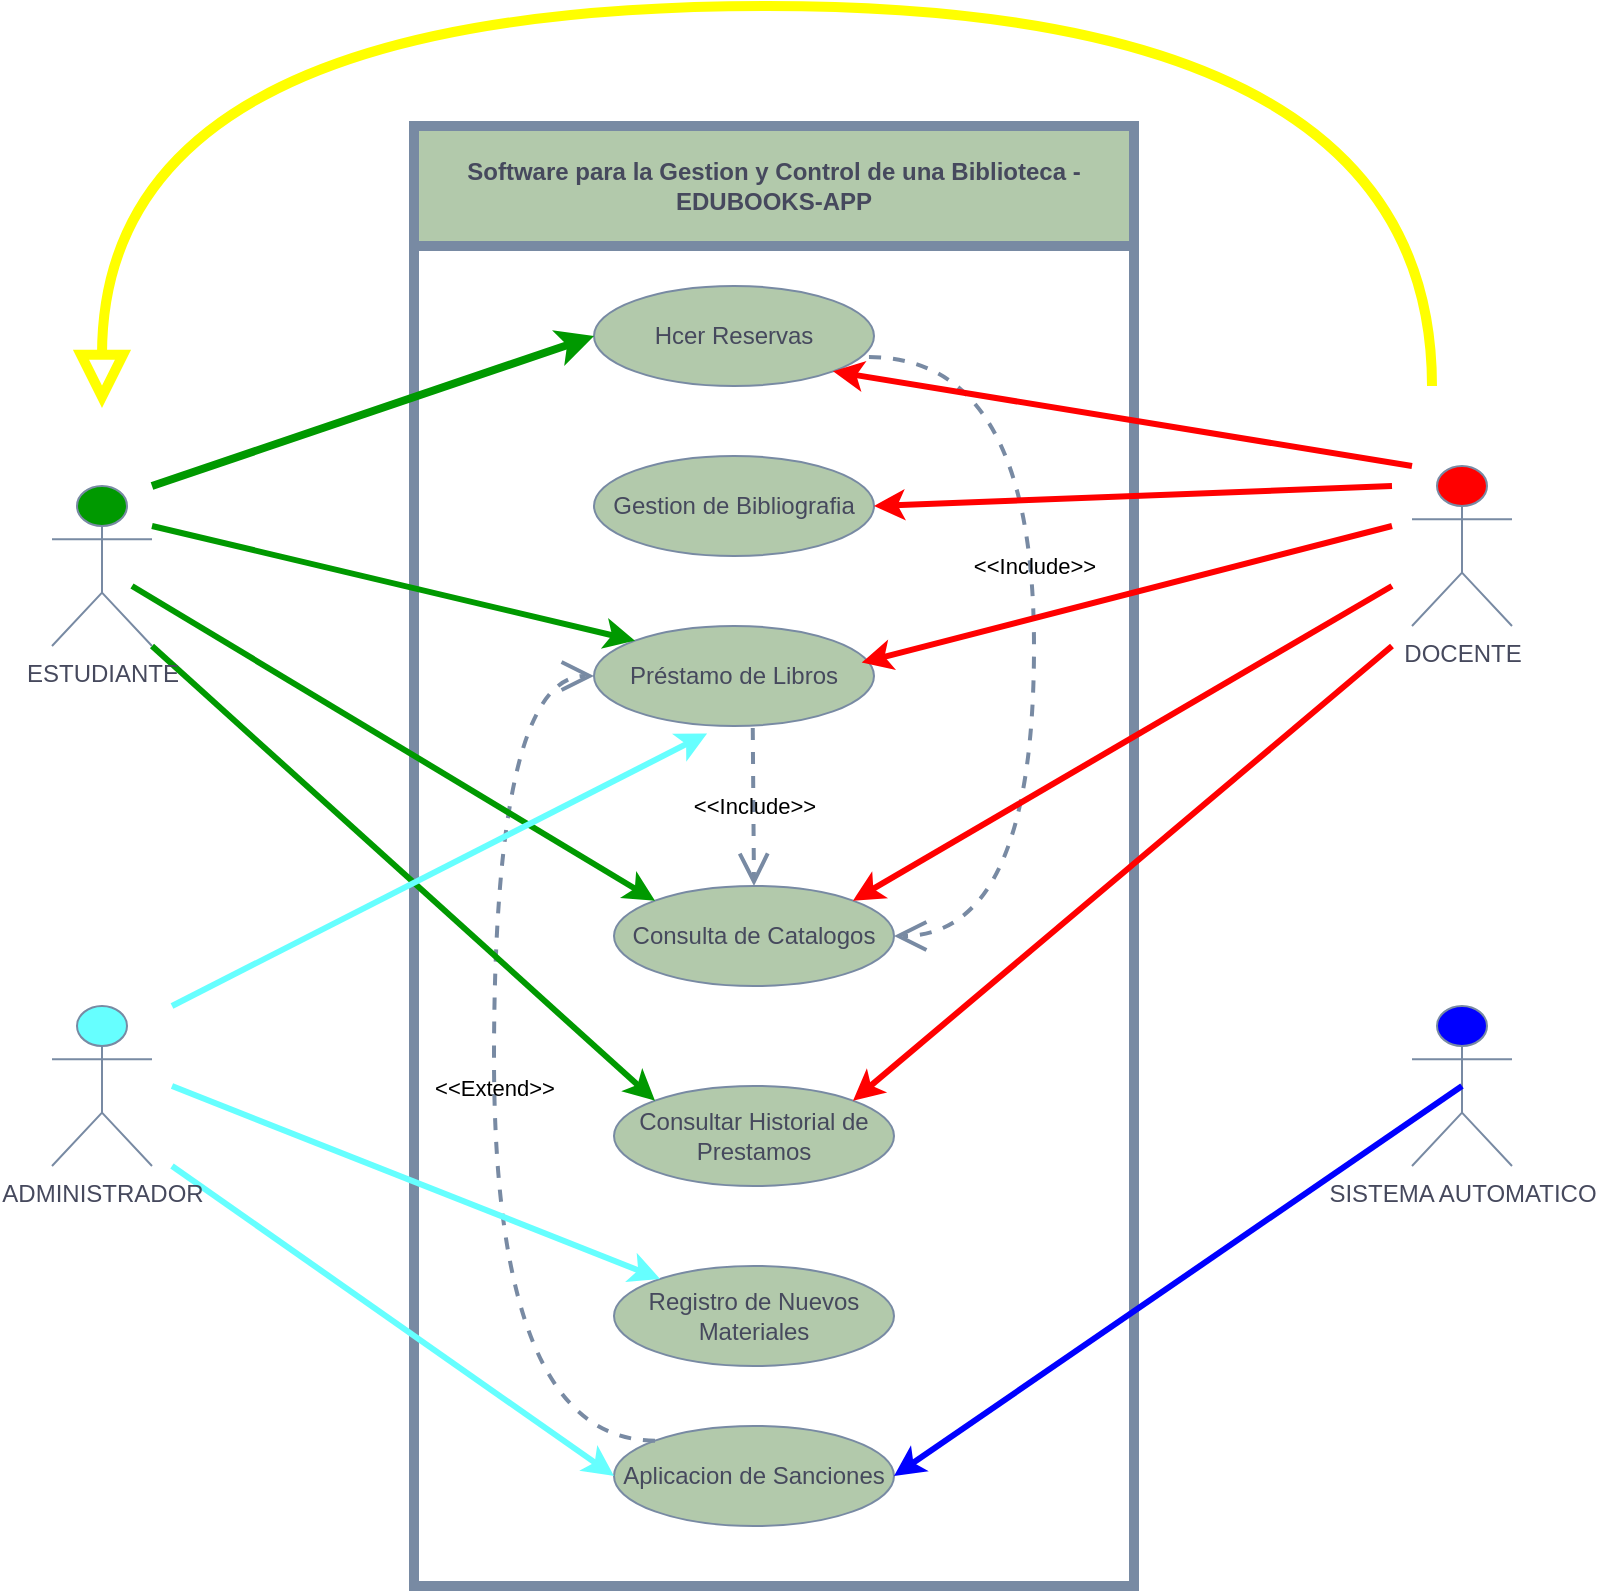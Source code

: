 <mxfile version="28.2.0">
  <diagram name="Página-1" id="LVOosRXWXuSu_k4TLunQ">
    <mxGraphModel dx="1096" dy="374" grid="1" gridSize="10" guides="1" tooltips="1" connect="1" arrows="1" fold="1" page="1" pageScale="1" pageWidth="827" pageHeight="1169" math="0" shadow="0">
      <root>
        <mxCell id="0" />
        <mxCell id="1" parent="0" />
        <mxCell id="Lz8piQgMfYXoEnLgCTGk-1" value="&lt;font style=&quot;vertical-align: inherit;&quot; dir=&quot;auto&quot;&gt;&lt;font style=&quot;vertical-align: inherit;&quot; dir=&quot;auto&quot;&gt;Software para la Gestion y Control de una Biblioteca - EDUBOOKS-APP&lt;/font&gt;&lt;/font&gt;" style="swimlane;whiteSpace=wrap;html=1;startSize=60;labelBackgroundColor=none;fillColor=#B2C9AB;strokeColor=#788AA3;fontColor=#46495D;strokeWidth=5;" vertex="1" parent="1">
          <mxGeometry x="251" y="210" width="360" height="730" as="geometry" />
        </mxCell>
        <mxCell id="Lz8piQgMfYXoEnLgCTGk-3" value="&lt;font style=&quot;vertical-align: inherit;&quot; dir=&quot;auto&quot;&gt;&lt;font style=&quot;vertical-align: inherit;&quot; dir=&quot;auto&quot;&gt;Hcer Reservas&lt;/font&gt;&lt;/font&gt;" style="ellipse;whiteSpace=wrap;html=1;labelBackgroundColor=none;fillColor=#B2C9AB;strokeColor=#788AA3;fontColor=#46495D;" vertex="1" parent="Lz8piQgMfYXoEnLgCTGk-1">
          <mxGeometry x="90" y="80" width="140" height="50" as="geometry" />
        </mxCell>
        <mxCell id="Lz8piQgMfYXoEnLgCTGk-4" value="&lt;font style=&quot;vertical-align: inherit;&quot; dir=&quot;auto&quot;&gt;&lt;font style=&quot;vertical-align: inherit;&quot; dir=&quot;auto&quot;&gt;Gestion de Bibliografia&lt;/font&gt;&lt;/font&gt;" style="ellipse;whiteSpace=wrap;html=1;labelBackgroundColor=none;fillColor=#B2C9AB;strokeColor=#788AA3;fontColor=#46495D;" vertex="1" parent="Lz8piQgMfYXoEnLgCTGk-1">
          <mxGeometry x="90" y="165" width="140" height="50" as="geometry" />
        </mxCell>
        <mxCell id="Lz8piQgMfYXoEnLgCTGk-5" value="&lt;font style=&quot;vertical-align: inherit;&quot; dir=&quot;auto&quot;&gt;&lt;font style=&quot;vertical-align: inherit;&quot; dir=&quot;auto&quot;&gt;&lt;font style=&quot;vertical-align: inherit;&quot; dir=&quot;auto&quot;&gt;&lt;font style=&quot;vertical-align: inherit;&quot; dir=&quot;auto&quot;&gt;Préstamo de Libros&lt;/font&gt;&lt;/font&gt;&lt;/font&gt;&lt;/font&gt;" style="ellipse;whiteSpace=wrap;html=1;labelBackgroundColor=none;fillColor=#B2C9AB;strokeColor=#788AA3;fontColor=#46495D;" vertex="1" parent="Lz8piQgMfYXoEnLgCTGk-1">
          <mxGeometry x="90" y="250" width="140" height="50" as="geometry" />
        </mxCell>
        <mxCell id="Lz8piQgMfYXoEnLgCTGk-10" value="&lt;font style=&quot;vertical-align: inherit;&quot; dir=&quot;auto&quot;&gt;&lt;font style=&quot;vertical-align: inherit;&quot; dir=&quot;auto&quot;&gt;Consulta de Catalogos&lt;/font&gt;&lt;/font&gt;" style="ellipse;whiteSpace=wrap;html=1;labelBackgroundColor=none;fillColor=#B2C9AB;strokeColor=#788AA3;fontColor=#46495D;" vertex="1" parent="Lz8piQgMfYXoEnLgCTGk-1">
          <mxGeometry x="100" y="380" width="140" height="50" as="geometry" />
        </mxCell>
        <mxCell id="Lz8piQgMfYXoEnLgCTGk-11" value="&lt;font style=&quot;vertical-align: inherit;&quot; dir=&quot;auto&quot;&gt;&lt;font style=&quot;vertical-align: inherit;&quot; dir=&quot;auto&quot;&gt;&lt;font style=&quot;vertical-align: inherit;&quot; dir=&quot;auto&quot;&gt;&lt;font style=&quot;vertical-align: inherit;&quot; dir=&quot;auto&quot;&gt;Consultar Historial de Prestamos&lt;/font&gt;&lt;/font&gt;&lt;/font&gt;&lt;/font&gt;" style="ellipse;whiteSpace=wrap;html=1;labelBackgroundColor=none;fillColor=#B2C9AB;strokeColor=#788AA3;fontColor=#46495D;" vertex="1" parent="Lz8piQgMfYXoEnLgCTGk-1">
          <mxGeometry x="100" y="480" width="140" height="50" as="geometry" />
        </mxCell>
        <mxCell id="Lz8piQgMfYXoEnLgCTGk-12" value="&lt;font style=&quot;vertical-align: inherit;&quot; dir=&quot;auto&quot;&gt;&lt;font style=&quot;vertical-align: inherit;&quot; dir=&quot;auto&quot;&gt;Registro de Nuevos Materiales&lt;/font&gt;&lt;/font&gt;" style="ellipse;whiteSpace=wrap;html=1;labelBackgroundColor=none;fillColor=#B2C9AB;strokeColor=#788AA3;fontColor=#46495D;" vertex="1" parent="Lz8piQgMfYXoEnLgCTGk-1">
          <mxGeometry x="100" y="570" width="140" height="50" as="geometry" />
        </mxCell>
        <mxCell id="Lz8piQgMfYXoEnLgCTGk-15" value="&lt;font style=&quot;vertical-align: inherit;&quot; dir=&quot;auto&quot;&gt;&lt;font style=&quot;vertical-align: inherit;&quot; dir=&quot;auto&quot;&gt;Aplicacion de Sanciones&lt;/font&gt;&lt;/font&gt;" style="ellipse;whiteSpace=wrap;html=1;labelBackgroundColor=none;fillColor=#B2C9AB;strokeColor=#788AA3;fontColor=#46495D;" vertex="1" parent="Lz8piQgMfYXoEnLgCTGk-1">
          <mxGeometry x="100" y="650" width="140" height="50" as="geometry" />
        </mxCell>
        <mxCell id="Lz8piQgMfYXoEnLgCTGk-16" value="&lt;font style=&quot;vertical-align: inherit;&quot; dir=&quot;auto&quot;&gt;&lt;font style=&quot;vertical-align: inherit;&quot; dir=&quot;auto&quot;&gt;&amp;lt;&amp;lt;Include&amp;gt;&amp;gt;&lt;/font&gt;&lt;/font&gt;" style="endArrow=open;endSize=12;dashed=1;html=1;rounded=0;exitX=0.982;exitY=0.711;exitDx=0;exitDy=0;entryX=1;entryY=0.5;entryDx=0;entryDy=0;exitPerimeter=0;edgeStyle=orthogonalEdgeStyle;curved=1;labelBackgroundColor=none;strokeColor=#788AA3;fontColor=default;strokeWidth=2;" edge="1" parent="Lz8piQgMfYXoEnLgCTGk-1" source="Lz8piQgMfYXoEnLgCTGk-3" target="Lz8piQgMfYXoEnLgCTGk-10">
          <mxGeometry x="-0.154" width="160" relative="1" as="geometry">
            <mxPoint x="70" y="140" as="sourcePoint" />
            <mxPoint x="230" y="140" as="targetPoint" />
            <Array as="points">
              <mxPoint x="310" y="116" />
              <mxPoint x="310" y="405" />
            </Array>
            <mxPoint as="offset" />
          </mxGeometry>
        </mxCell>
        <mxCell id="Lz8piQgMfYXoEnLgCTGk-26" value="&lt;font style=&quot;vertical-align: inherit;&quot; dir=&quot;auto&quot;&gt;&lt;font style=&quot;vertical-align: inherit;&quot; dir=&quot;auto&quot;&gt;&amp;lt;&amp;lt;Include&amp;gt;&amp;gt;&lt;/font&gt;&lt;/font&gt;" style="endArrow=open;endSize=12;dashed=1;html=1;rounded=0;exitX=0.567;exitY=1.02;exitDx=0;exitDy=0;entryX=0.5;entryY=0;entryDx=0;entryDy=0;exitPerimeter=0;labelBackgroundColor=none;strokeColor=#788AA3;fontColor=default;strokeWidth=2;" edge="1" parent="Lz8piQgMfYXoEnLgCTGk-1" source="Lz8piQgMfYXoEnLgCTGk-5" target="Lz8piQgMfYXoEnLgCTGk-10">
          <mxGeometry width="160" relative="1" as="geometry">
            <mxPoint x="237" y="126" as="sourcePoint" />
            <mxPoint x="204" y="320" as="targetPoint" />
          </mxGeometry>
        </mxCell>
        <mxCell id="Lz8piQgMfYXoEnLgCTGk-29" value="&amp;lt;&amp;lt;Extend&amp;gt;&amp;gt;" style="endArrow=open;endSize=12;dashed=1;html=1;rounded=0;entryX=0;entryY=0.5;entryDx=0;entryDy=0;exitX=0;exitY=0;exitDx=0;exitDy=0;edgeStyle=orthogonalEdgeStyle;curved=1;labelBackgroundColor=none;strokeColor=#788AA3;fontColor=default;strokeWidth=2;" edge="1" parent="Lz8piQgMfYXoEnLgCTGk-1" source="Lz8piQgMfYXoEnLgCTGk-15" target="Lz8piQgMfYXoEnLgCTGk-5">
          <mxGeometry width="160" relative="1" as="geometry">
            <mxPoint x="60" y="590" as="sourcePoint" />
            <mxPoint x="220" y="590" as="targetPoint" />
            <Array as="points">
              <mxPoint x="40" y="657" />
              <mxPoint x="40" y="275" />
            </Array>
          </mxGeometry>
        </mxCell>
        <mxCell id="Lz8piQgMfYXoEnLgCTGk-46" style="rounded=0;orthogonalLoop=1;jettySize=auto;html=1;entryX=0;entryY=0.5;entryDx=0;entryDy=0;strokeColor=#009900;fontColor=#46495D;fillColor=#B2C9AB;strokeWidth=4;" edge="1" parent="1" target="Lz8piQgMfYXoEnLgCTGk-3">
          <mxGeometry relative="1" as="geometry">
            <mxPoint x="120" y="390" as="sourcePoint" />
          </mxGeometry>
        </mxCell>
        <mxCell id="Lz8piQgMfYXoEnLgCTGk-47" style="rounded=0;orthogonalLoop=1;jettySize=auto;html=1;strokeColor=#009900;fontColor=#46495D;fillColor=#B2C9AB;entryX=0;entryY=0;entryDx=0;entryDy=0;strokeWidth=3;" edge="1" parent="1" target="Lz8piQgMfYXoEnLgCTGk-5">
          <mxGeometry relative="1" as="geometry">
            <mxPoint x="360" y="450" as="targetPoint" />
            <mxPoint x="120" y="410" as="sourcePoint" />
          </mxGeometry>
        </mxCell>
        <mxCell id="Lz8piQgMfYXoEnLgCTGk-48" style="rounded=0;orthogonalLoop=1;jettySize=auto;html=1;entryX=0;entryY=0;entryDx=0;entryDy=0;strokeColor=#009900;fontColor=#46495D;fillColor=#B2C9AB;strokeWidth=3;" edge="1" parent="1" target="Lz8piQgMfYXoEnLgCTGk-10">
          <mxGeometry relative="1" as="geometry">
            <mxPoint x="110" y="440" as="sourcePoint" />
          </mxGeometry>
        </mxCell>
        <mxCell id="Lz8piQgMfYXoEnLgCTGk-49" style="rounded=0;orthogonalLoop=1;jettySize=auto;html=1;exitX=1;exitY=1;exitDx=0;exitDy=0;exitPerimeter=0;entryX=0;entryY=0;entryDx=0;entryDy=0;strokeColor=#009900;fontColor=#46495D;fillColor=#B2C9AB;strokeWidth=3;" edge="1" parent="1" source="Lz8piQgMfYXoEnLgCTGk-30" target="Lz8piQgMfYXoEnLgCTGk-11">
          <mxGeometry relative="1" as="geometry" />
        </mxCell>
        <mxCell id="Lz8piQgMfYXoEnLgCTGk-30" value="ESTUDIANTE" style="shape=umlActor;verticalLabelPosition=bottom;verticalAlign=top;html=1;labelBackgroundColor=none;fillColor=#009900;strokeColor=#788AA3;fontColor=#46495D;" vertex="1" parent="1">
          <mxGeometry x="70" y="390" width="50" height="80" as="geometry" />
        </mxCell>
        <mxCell id="Lz8piQgMfYXoEnLgCTGk-50" style="rounded=0;orthogonalLoop=1;jettySize=auto;html=1;entryX=1;entryY=1;entryDx=0;entryDy=0;strokeColor=#FF0000;fontColor=#46495D;fillColor=#B2C9AB;strokeWidth=3;" edge="1" parent="1" target="Lz8piQgMfYXoEnLgCTGk-3">
          <mxGeometry relative="1" as="geometry">
            <mxPoint x="750" y="380" as="sourcePoint" />
          </mxGeometry>
        </mxCell>
        <mxCell id="Lz8piQgMfYXoEnLgCTGk-51" style="rounded=0;orthogonalLoop=1;jettySize=auto;html=1;entryX=1;entryY=0.5;entryDx=0;entryDy=0;strokeColor=#FF0000;fontColor=#46495D;fillColor=#B2C9AB;strokeWidth=3;" edge="1" parent="1" target="Lz8piQgMfYXoEnLgCTGk-4">
          <mxGeometry relative="1" as="geometry">
            <mxPoint x="740" y="390" as="sourcePoint" />
          </mxGeometry>
        </mxCell>
        <mxCell id="Lz8piQgMfYXoEnLgCTGk-53" style="rounded=0;orthogonalLoop=1;jettySize=auto;html=1;entryX=1;entryY=0;entryDx=0;entryDy=0;strokeColor=#FF0000;fontColor=#46495D;fillColor=#B2C9AB;strokeWidth=3;" edge="1" parent="1" target="Lz8piQgMfYXoEnLgCTGk-10">
          <mxGeometry relative="1" as="geometry">
            <mxPoint x="740" y="440" as="sourcePoint" />
          </mxGeometry>
        </mxCell>
        <mxCell id="Lz8piQgMfYXoEnLgCTGk-54" style="rounded=0;orthogonalLoop=1;jettySize=auto;html=1;entryX=1;entryY=0;entryDx=0;entryDy=0;strokeColor=#FF0000;fontColor=#46495D;fillColor=#B2C9AB;strokeWidth=3;" edge="1" parent="1" target="Lz8piQgMfYXoEnLgCTGk-11">
          <mxGeometry relative="1" as="geometry">
            <mxPoint x="740" y="470" as="sourcePoint" />
          </mxGeometry>
        </mxCell>
        <mxCell id="Lz8piQgMfYXoEnLgCTGk-35" value="DOCENTE" style="shape=umlActor;verticalLabelPosition=bottom;verticalAlign=top;html=1;labelBackgroundColor=none;fillColor=#FF0000;strokeColor=#788AA3;fontColor=#46495D;" vertex="1" parent="1">
          <mxGeometry x="750" y="380" width="50" height="80" as="geometry" />
        </mxCell>
        <mxCell id="Lz8piQgMfYXoEnLgCTGk-42" style="rounded=0;orthogonalLoop=1;jettySize=auto;html=1;entryX=0;entryY=0.5;entryDx=0;entryDy=0;startSize=9;strokeWidth=3;labelBackgroundColor=none;strokeColor=#66FFFF;fontColor=default;" edge="1" parent="1" target="Lz8piQgMfYXoEnLgCTGk-15">
          <mxGeometry relative="1" as="geometry">
            <mxPoint x="130" y="730" as="sourcePoint" />
          </mxGeometry>
        </mxCell>
        <mxCell id="Lz8piQgMfYXoEnLgCTGk-43" style="edgeStyle=none;rounded=0;orthogonalLoop=1;jettySize=auto;html=1;strokeWidth=3;labelBackgroundColor=none;strokeColor=#66FFFF;fontColor=default;" edge="1" parent="1" target="Lz8piQgMfYXoEnLgCTGk-12">
          <mxGeometry relative="1" as="geometry">
            <mxPoint x="130" y="690" as="sourcePoint" />
          </mxGeometry>
        </mxCell>
        <mxCell id="Lz8piQgMfYXoEnLgCTGk-36" value="ADMINISTRADOR" style="shape=umlActor;verticalLabelPosition=bottom;verticalAlign=top;html=1;labelBackgroundColor=none;fillColor=#66FFFF;strokeColor=#788AA3;fontColor=#46495D;" vertex="1" parent="1">
          <mxGeometry x="70" y="650" width="50" height="80" as="geometry" />
        </mxCell>
        <mxCell id="Lz8piQgMfYXoEnLgCTGk-37" value="SISTEMA AUTOMATICO" style="shape=umlActor;verticalLabelPosition=bottom;verticalAlign=top;html=1;labelBackgroundColor=none;fillColor=#0000FF;strokeColor=#788AA3;fontColor=#46495D;" vertex="1" parent="1">
          <mxGeometry x="750" y="650" width="50" height="80" as="geometry" />
        </mxCell>
        <mxCell id="Lz8piQgMfYXoEnLgCTGk-41" style="edgeStyle=none;rounded=0;orthogonalLoop=1;jettySize=auto;html=1;exitX=0.5;exitY=0.5;exitDx=0;exitDy=0;exitPerimeter=0;entryX=1;entryY=0.5;entryDx=0;entryDy=0;strokeWidth=3;labelBackgroundColor=none;strokeColor=#0000FF;fontColor=default;" edge="1" parent="1" source="Lz8piQgMfYXoEnLgCTGk-37" target="Lz8piQgMfYXoEnLgCTGk-15">
          <mxGeometry relative="1" as="geometry" />
        </mxCell>
        <mxCell id="Lz8piQgMfYXoEnLgCTGk-44" style="rounded=0;orthogonalLoop=1;jettySize=auto;html=1;entryX=0.404;entryY=1.075;entryDx=0;entryDy=0;entryPerimeter=0;strokeColor=#66FFFF;fontColor=#46495D;fillColor=#B2C9AB;strokeWidth=3;" edge="1" parent="1" target="Lz8piQgMfYXoEnLgCTGk-5">
          <mxGeometry relative="1" as="geometry">
            <mxPoint x="130" y="650" as="sourcePoint" />
          </mxGeometry>
        </mxCell>
        <mxCell id="Lz8piQgMfYXoEnLgCTGk-52" style="rounded=0;orthogonalLoop=1;jettySize=auto;html=1;entryX=0.956;entryY=0.366;entryDx=0;entryDy=0;entryPerimeter=0;strokeColor=#FF0000;fontColor=#46495D;fillColor=#B2C9AB;strokeWidth=3;" edge="1" parent="1" target="Lz8piQgMfYXoEnLgCTGk-5">
          <mxGeometry relative="1" as="geometry">
            <mxPoint x="740" y="410" as="sourcePoint" />
          </mxGeometry>
        </mxCell>
        <mxCell id="Lz8piQgMfYXoEnLgCTGk-56" value="" style="endArrow=block;endSize=16;endFill=0;html=1;rounded=0;edgeStyle=orthogonalEdgeStyle;curved=1;strokeColor=#FFFF00;strokeWidth=5;" edge="1" parent="1">
          <mxGeometry width="160" relative="1" as="geometry">
            <mxPoint x="760" y="340" as="sourcePoint" />
            <mxPoint x="95" y="351" as="targetPoint" />
            <Array as="points">
              <mxPoint x="760" y="150" />
              <mxPoint x="95" y="150" />
            </Array>
          </mxGeometry>
        </mxCell>
      </root>
    </mxGraphModel>
  </diagram>
</mxfile>
